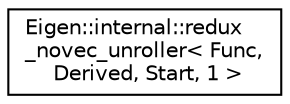 digraph "Graphical Class Hierarchy"
{
  edge [fontname="Helvetica",fontsize="10",labelfontname="Helvetica",labelfontsize="10"];
  node [fontname="Helvetica",fontsize="10",shape=record];
  rankdir="LR";
  Node1 [label="Eigen::internal::redux\l_novec_unroller\< Func,\l Derived, Start, 1 \>",height=0.2,width=0.4,color="black", fillcolor="white", style="filled",URL="$struct_eigen_1_1internal_1_1redux__novec__unroller_3_01_func_00_01_derived_00_01_start_00_011_01_4.html"];
}
